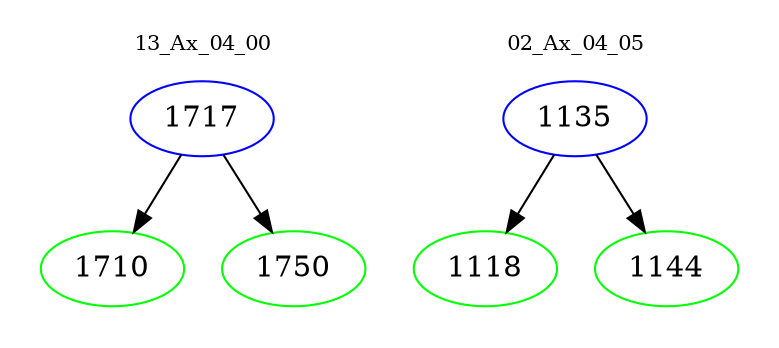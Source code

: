 digraph{
subgraph cluster_0 {
color = white
label = "13_Ax_04_00";
fontsize=10;
T0_1717 [label="1717", color="blue"]
T0_1717 -> T0_1710 [color="black"]
T0_1710 [label="1710", color="green"]
T0_1717 -> T0_1750 [color="black"]
T0_1750 [label="1750", color="green"]
}
subgraph cluster_1 {
color = white
label = "02_Ax_04_05";
fontsize=10;
T1_1135 [label="1135", color="blue"]
T1_1135 -> T1_1118 [color="black"]
T1_1118 [label="1118", color="green"]
T1_1135 -> T1_1144 [color="black"]
T1_1144 [label="1144", color="green"]
}
}
